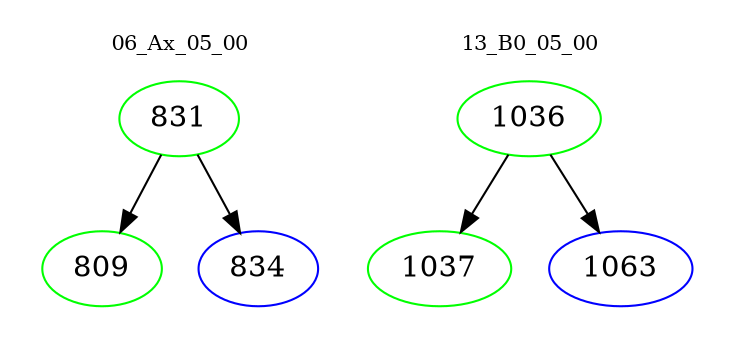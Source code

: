 digraph{
subgraph cluster_0 {
color = white
label = "06_Ax_05_00";
fontsize=10;
T0_831 [label="831", color="green"]
T0_831 -> T0_809 [color="black"]
T0_809 [label="809", color="green"]
T0_831 -> T0_834 [color="black"]
T0_834 [label="834", color="blue"]
}
subgraph cluster_1 {
color = white
label = "13_B0_05_00";
fontsize=10;
T1_1036 [label="1036", color="green"]
T1_1036 -> T1_1037 [color="black"]
T1_1037 [label="1037", color="green"]
T1_1036 -> T1_1063 [color="black"]
T1_1063 [label="1063", color="blue"]
}
}
